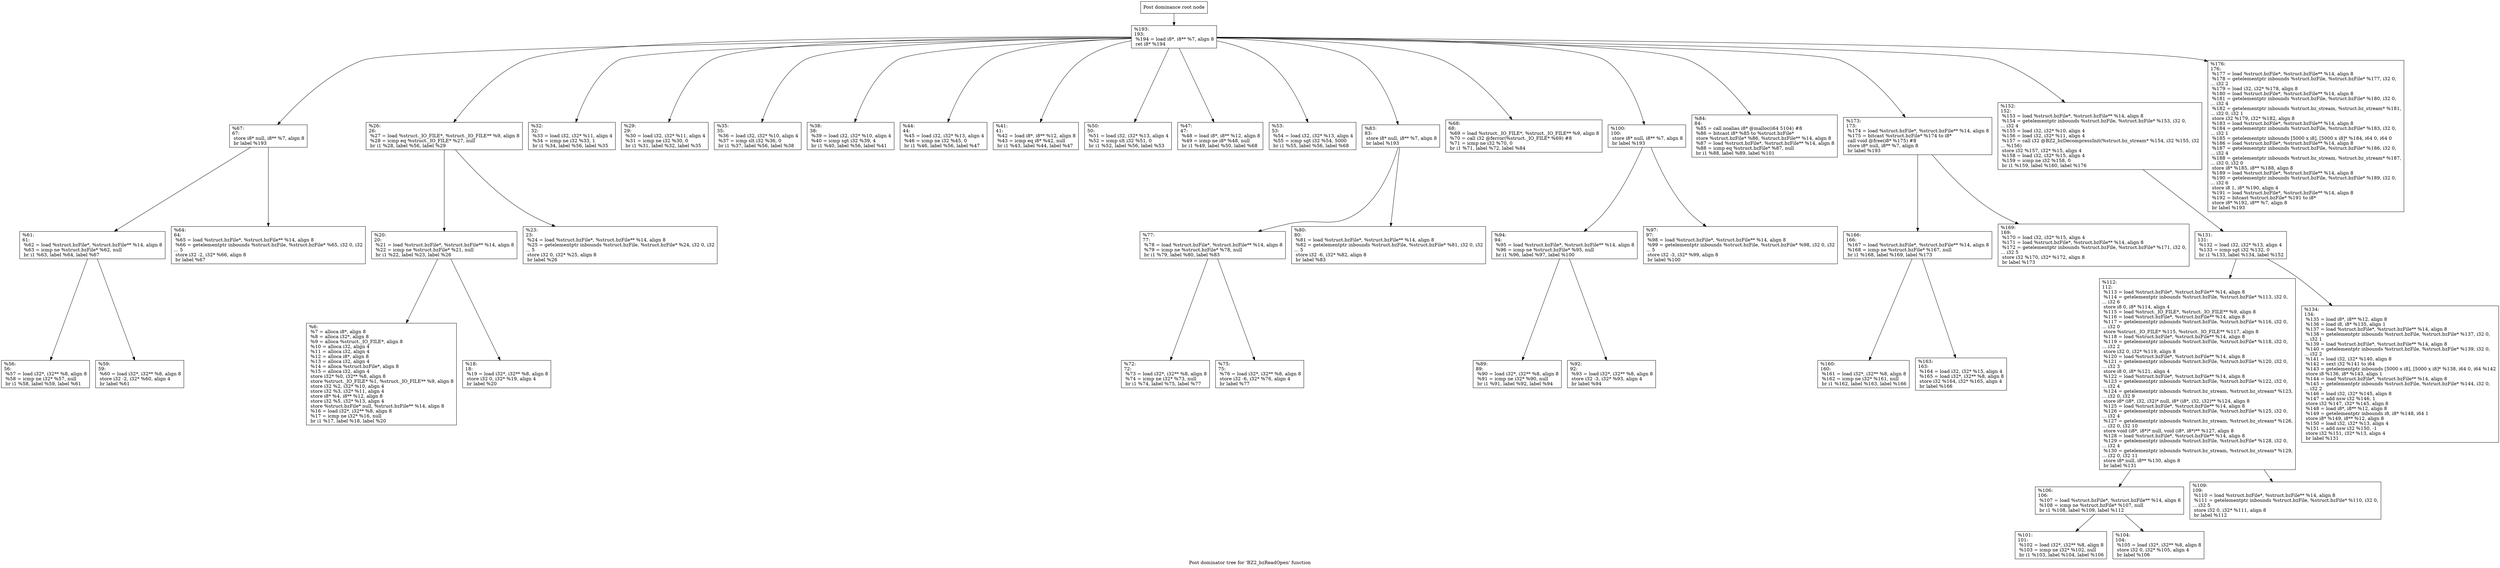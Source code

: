digraph "Post dominator tree for 'BZ2_bzReadOpen' function" {
	label="Post dominator tree for 'BZ2_bzReadOpen' function";

	Node0x15571e0 [shape=record,label="{Post dominance root node}"];
	Node0x15571e0 -> Node0x12a7f60;
	Node0x12a7f60 [shape=record,label="{%193:\l193:                                              \l  %194 = load i8*, i8** %7, align 8\l  ret i8* %194\l}"];
	Node0x12a7f60 -> Node0x1553f60;
	Node0x12a7f60 -> Node0x137db30;
	Node0x12a7f60 -> Node0x1560220;
	Node0x12a7f60 -> Node0x138d380;
	Node0x12a7f60 -> Node0x154c070;
	Node0x12a7f60 -> Node0x1559db0;
	Node0x12a7f60 -> Node0x15459d0;
	Node0x12a7f60 -> Node0x154c140;
	Node0x12a7f60 -> Node0x155bd70;
	Node0x12a7f60 -> Node0x1542fd0;
	Node0x12a7f60 -> Node0x1521370;
	Node0x12a7f60 -> Node0x148bac0;
	Node0x12a7f60 -> Node0x1484240;
	Node0x12a7f60 -> Node0x14f7780;
	Node0x12a7f60 -> Node0x15269f0;
	Node0x12a7f60 -> Node0x15f2670;
	Node0x12a7f60 -> Node0x15221a0;
	Node0x12a7f60 -> Node0x12d7850;
	Node0x1553f60 [shape=record,label="{%67:\l67:                                               \l  store i8* null, i8** %7, align 8\l  br label %193\l}"];
	Node0x1553f60 -> Node0x153afb0;
	Node0x1553f60 -> Node0x15d6f50;
	Node0x153afb0 [shape=record,label="{%61:\l61:                                               \l  %62 = load %struct.bzFile*, %struct.bzFile** %14, align 8\l  %63 = icmp ne %struct.bzFile* %62, null\l  br i1 %63, label %64, label %67\l}"];
	Node0x153afb0 -> Node0x14eb160;
	Node0x153afb0 -> Node0x154bdb0;
	Node0x14eb160 [shape=record,label="{%56:\l56:                                               \l  %57 = load i32*, i32** %8, align 8\l  %58 = icmp ne i32* %57, null\l  br i1 %58, label %59, label %61\l}"];
	Node0x154bdb0 [shape=record,label="{%59:\l59:                                               \l  %60 = load i32*, i32** %8, align 8\l  store i32 -2, i32* %60, align 4\l  br label %61\l}"];
	Node0x15d6f50 [shape=record,label="{%64:\l64:                                               \l  %65 = load %struct.bzFile*, %struct.bzFile** %14, align 8\l  %66 = getelementptr inbounds %struct.bzFile, %struct.bzFile* %65, i32 0, i32\l... 5\l  store i32 -2, i32* %66, align 8\l  br label %67\l}"];
	Node0x137db30 [shape=record,label="{%26:\l26:                                               \l  %27 = load %struct._IO_FILE*, %struct._IO_FILE** %9, align 8\l  %28 = icmp eq %struct._IO_FILE* %27, null\l  br i1 %28, label %56, label %29\l}"];
	Node0x137db30 -> Node0x15443a0;
	Node0x137db30 -> Node0x1561ae0;
	Node0x15443a0 [shape=record,label="{%20:\l20:                                               \l  %21 = load %struct.bzFile*, %struct.bzFile** %14, align 8\l  %22 = icmp ne %struct.bzFile* %21, null\l  br i1 %22, label %23, label %26\l}"];
	Node0x15443a0 -> Node0x154d880;
	Node0x15443a0 -> Node0x154ab50;
	Node0x154d880 [shape=record,label="{%6:\l  %7 = alloca i8*, align 8\l  %8 = alloca i32*, align 8\l  %9 = alloca %struct._IO_FILE*, align 8\l  %10 = alloca i32, align 4\l  %11 = alloca i32, align 4\l  %12 = alloca i8*, align 8\l  %13 = alloca i32, align 4\l  %14 = alloca %struct.bzFile*, align 8\l  %15 = alloca i32, align 4\l  store i32* %0, i32** %8, align 8\l  store %struct._IO_FILE* %1, %struct._IO_FILE** %9, align 8\l  store i32 %2, i32* %10, align 4\l  store i32 %3, i32* %11, align 4\l  store i8* %4, i8** %12, align 8\l  store i32 %5, i32* %13, align 4\l  store %struct.bzFile* null, %struct.bzFile** %14, align 8\l  %16 = load i32*, i32** %8, align 8\l  %17 = icmp ne i32* %16, null\l  br i1 %17, label %18, label %20\l}"];
	Node0x154ab50 [shape=record,label="{%18:\l18:                                               \l  %19 = load i32*, i32** %8, align 8\l  store i32 0, i32* %19, align 4\l  br label %20\l}"];
	Node0x1561ae0 [shape=record,label="{%23:\l23:                                               \l  %24 = load %struct.bzFile*, %struct.bzFile** %14, align 8\l  %25 = getelementptr inbounds %struct.bzFile, %struct.bzFile* %24, i32 0, i32\l... 5\l  store i32 0, i32* %25, align 8\l  br label %26\l}"];
	Node0x1560220 [shape=record,label="{%32:\l32:                                               \l  %33 = load i32, i32* %11, align 4\l  %34 = icmp ne i32 %33, 1\l  br i1 %34, label %56, label %35\l}"];
	Node0x138d380 [shape=record,label="{%29:\l29:                                               \l  %30 = load i32, i32* %11, align 4\l  %31 = icmp ne i32 %30, 0\l  br i1 %31, label %32, label %35\l}"];
	Node0x154c070 [shape=record,label="{%35:\l35:                                               \l  %36 = load i32, i32* %10, align 4\l  %37 = icmp slt i32 %36, 0\l  br i1 %37, label %56, label %38\l}"];
	Node0x1559db0 [shape=record,label="{%38:\l38:                                               \l  %39 = load i32, i32* %10, align 4\l  %40 = icmp sgt i32 %39, 4\l  br i1 %40, label %56, label %41\l}"];
	Node0x15459d0 [shape=record,label="{%44:\l44:                                               \l  %45 = load i32, i32* %13, align 4\l  %46 = icmp ne i32 %45, 0\l  br i1 %46, label %56, label %47\l}"];
	Node0x154c140 [shape=record,label="{%41:\l41:                                               \l  %42 = load i8*, i8** %12, align 8\l  %43 = icmp eq i8* %42, null\l  br i1 %43, label %44, label %47\l}"];
	Node0x155bd70 [shape=record,label="{%50:\l50:                                               \l  %51 = load i32, i32* %13, align 4\l  %52 = icmp slt i32 %51, 0\l  br i1 %52, label %56, label %53\l}"];
	Node0x1542fd0 [shape=record,label="{%47:\l47:                                               \l  %48 = load i8*, i8** %12, align 8\l  %49 = icmp ne i8* %48, null\l  br i1 %49, label %50, label %68\l}"];
	Node0x1521370 [shape=record,label="{%53:\l53:                                               \l  %54 = load i32, i32* %13, align 4\l  %55 = icmp sgt i32 %54, 5000\l  br i1 %55, label %56, label %68\l}"];
	Node0x148bac0 [shape=record,label="{%83:\l83:                                               \l  store i8* null, i8** %7, align 8\l  br label %193\l}"];
	Node0x148bac0 -> Node0x13921b0;
	Node0x148bac0 -> Node0x15c5020;
	Node0x13921b0 [shape=record,label="{%77:\l77:                                               \l  %78 = load %struct.bzFile*, %struct.bzFile** %14, align 8\l  %79 = icmp ne %struct.bzFile* %78, null\l  br i1 %79, label %80, label %83\l}"];
	Node0x13921b0 -> Node0x15ce920;
	Node0x13921b0 -> Node0x15e84f0;
	Node0x15ce920 [shape=record,label="{%72:\l72:                                               \l  %73 = load i32*, i32** %8, align 8\l  %74 = icmp ne i32* %73, null\l  br i1 %74, label %75, label %77\l}"];
	Node0x15e84f0 [shape=record,label="{%75:\l75:                                               \l  %76 = load i32*, i32** %8, align 8\l  store i32 -6, i32* %76, align 4\l  br label %77\l}"];
	Node0x15c5020 [shape=record,label="{%80:\l80:                                               \l  %81 = load %struct.bzFile*, %struct.bzFile** %14, align 8\l  %82 = getelementptr inbounds %struct.bzFile, %struct.bzFile* %81, i32 0, i32\l... 5\l  store i32 -6, i32* %82, align 8\l  br label %83\l}"];
	Node0x1484240 [shape=record,label="{%68:\l68:                                               \l  %69 = load %struct._IO_FILE*, %struct._IO_FILE** %9, align 8\l  %70 = call i32 @ferror(%struct._IO_FILE* %69) #8\l  %71 = icmp ne i32 %70, 0\l  br i1 %71, label %72, label %84\l}"];
	Node0x14f7780 [shape=record,label="{%100:\l100:                                              \l  store i8* null, i8** %7, align 8\l  br label %193\l}"];
	Node0x14f7780 -> Node0x154b000;
	Node0x14f7780 -> Node0x137d360;
	Node0x154b000 [shape=record,label="{%94:\l94:                                               \l  %95 = load %struct.bzFile*, %struct.bzFile** %14, align 8\l  %96 = icmp ne %struct.bzFile* %95, null\l  br i1 %96, label %97, label %100\l}"];
	Node0x154b000 -> Node0x151e650;
	Node0x154b000 -> Node0x15411a0;
	Node0x151e650 [shape=record,label="{%89:\l89:                                               \l  %90 = load i32*, i32** %8, align 8\l  %91 = icmp ne i32* %90, null\l  br i1 %91, label %92, label %94\l}"];
	Node0x15411a0 [shape=record,label="{%92:\l92:                                               \l  %93 = load i32*, i32** %8, align 8\l  store i32 -3, i32* %93, align 4\l  br label %94\l}"];
	Node0x137d360 [shape=record,label="{%97:\l97:                                               \l  %98 = load %struct.bzFile*, %struct.bzFile** %14, align 8\l  %99 = getelementptr inbounds %struct.bzFile, %struct.bzFile* %98, i32 0, i32\l... 5\l  store i32 -3, i32* %99, align 8\l  br label %100\l}"];
	Node0x15269f0 [shape=record,label="{%84:\l84:                                               \l  %85 = call noalias i8* @malloc(i64 5104) #8\l  %86 = bitcast i8* %85 to %struct.bzFile*\l  store %struct.bzFile* %86, %struct.bzFile** %14, align 8\l  %87 = load %struct.bzFile*, %struct.bzFile** %14, align 8\l  %88 = icmp eq %struct.bzFile* %87, null\l  br i1 %88, label %89, label %101\l}"];
	Node0x15f2670 [shape=record,label="{%173:\l173:                                              \l  %174 = load %struct.bzFile*, %struct.bzFile** %14, align 8\l  %175 = bitcast %struct.bzFile* %174 to i8*\l  call void @free(i8* %175) #8\l  store i8* null, i8** %7, align 8\l  br label %193\l}"];
	Node0x15f2670 -> Node0x15cbc50;
	Node0x15f2670 -> Node0x13813e0;
	Node0x15cbc50 [shape=record,label="{%166:\l166:                                              \l  %167 = load %struct.bzFile*, %struct.bzFile** %14, align 8\l  %168 = icmp ne %struct.bzFile* %167, null\l  br i1 %168, label %169, label %173\l}"];
	Node0x15cbc50 -> Node0x1497ed0;
	Node0x15cbc50 -> Node0x13907a0;
	Node0x1497ed0 [shape=record,label="{%160:\l160:                                              \l  %161 = load i32*, i32** %8, align 8\l  %162 = icmp ne i32* %161, null\l  br i1 %162, label %163, label %166\l}"];
	Node0x13907a0 [shape=record,label="{%163:\l163:                                              \l  %164 = load i32, i32* %15, align 4\l  %165 = load i32*, i32** %8, align 8\l  store i32 %164, i32* %165, align 4\l  br label %166\l}"];
	Node0x13813e0 [shape=record,label="{%169:\l169:                                              \l  %170 = load i32, i32* %15, align 4\l  %171 = load %struct.bzFile*, %struct.bzFile** %14, align 8\l  %172 = getelementptr inbounds %struct.bzFile, %struct.bzFile* %171, i32 0,\l... i32 5\l  store i32 %170, i32* %172, align 8\l  br label %173\l}"];
	Node0x15221a0 [shape=record,label="{%152:\l152:                                              \l  %153 = load %struct.bzFile*, %struct.bzFile** %14, align 8\l  %154 = getelementptr inbounds %struct.bzFile, %struct.bzFile* %153, i32 0,\l... i32 4\l  %155 = load i32, i32* %10, align 4\l  %156 = load i32, i32* %11, align 4\l  %157 = call i32 @BZ2_bzDecompressInit(%struct.bz_stream* %154, i32 %155, i32\l... %156)\l  store i32 %157, i32* %15, align 4\l  %158 = load i32, i32* %15, align 4\l  %159 = icmp ne i32 %158, 0\l  br i1 %159, label %160, label %176\l}"];
	Node0x15221a0 -> Node0x1559a40;
	Node0x1559a40 [shape=record,label="{%131:\l131:                                              \l  %132 = load i32, i32* %13, align 4\l  %133 = icmp sgt i32 %132, 0\l  br i1 %133, label %134, label %152\l}"];
	Node0x1559a40 -> Node0x14e93e0;
	Node0x1559a40 -> Node0x1355790;
	Node0x14e93e0 [shape=record,label="{%112:\l112:                                              \l  %113 = load %struct.bzFile*, %struct.bzFile** %14, align 8\l  %114 = getelementptr inbounds %struct.bzFile, %struct.bzFile* %113, i32 0,\l... i32 6\l  store i8 0, i8* %114, align 4\l  %115 = load %struct._IO_FILE*, %struct._IO_FILE** %9, align 8\l  %116 = load %struct.bzFile*, %struct.bzFile** %14, align 8\l  %117 = getelementptr inbounds %struct.bzFile, %struct.bzFile* %116, i32 0,\l... i32 0\l  store %struct._IO_FILE* %115, %struct._IO_FILE** %117, align 8\l  %118 = load %struct.bzFile*, %struct.bzFile** %14, align 8\l  %119 = getelementptr inbounds %struct.bzFile, %struct.bzFile* %118, i32 0,\l... i32 2\l  store i32 0, i32* %119, align 8\l  %120 = load %struct.bzFile*, %struct.bzFile** %14, align 8\l  %121 = getelementptr inbounds %struct.bzFile, %struct.bzFile* %120, i32 0,\l... i32 3\l  store i8 0, i8* %121, align 4\l  %122 = load %struct.bzFile*, %struct.bzFile** %14, align 8\l  %123 = getelementptr inbounds %struct.bzFile, %struct.bzFile* %122, i32 0,\l... i32 4\l  %124 = getelementptr inbounds %struct.bz_stream, %struct.bz_stream* %123,\l... i32 0, i32 9\l  store i8* (i8*, i32, i32)* null, i8* (i8*, i32, i32)** %124, align 8\l  %125 = load %struct.bzFile*, %struct.bzFile** %14, align 8\l  %126 = getelementptr inbounds %struct.bzFile, %struct.bzFile* %125, i32 0,\l... i32 4\l  %127 = getelementptr inbounds %struct.bz_stream, %struct.bz_stream* %126,\l... i32 0, i32 10\l  store void (i8*, i8*)* null, void (i8*, i8*)** %127, align 8\l  %128 = load %struct.bzFile*, %struct.bzFile** %14, align 8\l  %129 = getelementptr inbounds %struct.bzFile, %struct.bzFile* %128, i32 0,\l... i32 4\l  %130 = getelementptr inbounds %struct.bz_stream, %struct.bz_stream* %129,\l... i32 0, i32 11\l  store i8* null, i8** %130, align 8\l  br label %131\l}"];
	Node0x14e93e0 -> Node0x12a7a80;
	Node0x14e93e0 -> Node0x15572b0;
	Node0x12a7a80 [shape=record,label="{%106:\l106:                                              \l  %107 = load %struct.bzFile*, %struct.bzFile** %14, align 8\l  %108 = icmp ne %struct.bzFile* %107, null\l  br i1 %108, label %109, label %112\l}"];
	Node0x12a7a80 -> Node0x1532ca0;
	Node0x12a7a80 -> Node0x15182b0;
	Node0x1532ca0 [shape=record,label="{%101:\l101:                                              \l  %102 = load i32*, i32** %8, align 8\l  %103 = icmp ne i32* %102, null\l  br i1 %103, label %104, label %106\l}"];
	Node0x15182b0 [shape=record,label="{%104:\l104:                                              \l  %105 = load i32*, i32** %8, align 8\l  store i32 0, i32* %105, align 4\l  br label %106\l}"];
	Node0x15572b0 [shape=record,label="{%109:\l109:                                              \l  %110 = load %struct.bzFile*, %struct.bzFile** %14, align 8\l  %111 = getelementptr inbounds %struct.bzFile, %struct.bzFile* %110, i32 0,\l... i32 5\l  store i32 0, i32* %111, align 8\l  br label %112\l}"];
	Node0x1355790 [shape=record,label="{%134:\l134:                                              \l  %135 = load i8*, i8** %12, align 8\l  %136 = load i8, i8* %135, align 1\l  %137 = load %struct.bzFile*, %struct.bzFile** %14, align 8\l  %138 = getelementptr inbounds %struct.bzFile, %struct.bzFile* %137, i32 0,\l... i32 1\l  %139 = load %struct.bzFile*, %struct.bzFile** %14, align 8\l  %140 = getelementptr inbounds %struct.bzFile, %struct.bzFile* %139, i32 0,\l... i32 2\l  %141 = load i32, i32* %140, align 8\l  %142 = sext i32 %141 to i64\l  %143 = getelementptr inbounds [5000 x i8], [5000 x i8]* %138, i64 0, i64 %142\l  store i8 %136, i8* %143, align 1\l  %144 = load %struct.bzFile*, %struct.bzFile** %14, align 8\l  %145 = getelementptr inbounds %struct.bzFile, %struct.bzFile* %144, i32 0,\l... i32 2\l  %146 = load i32, i32* %145, align 8\l  %147 = add nsw i32 %146, 1\l  store i32 %147, i32* %145, align 8\l  %148 = load i8*, i8** %12, align 8\l  %149 = getelementptr inbounds i8, i8* %148, i64 1\l  store i8* %149, i8** %12, align 8\l  %150 = load i32, i32* %13, align 4\l  %151 = add nsw i32 %150, -1\l  store i32 %151, i32* %13, align 4\l  br label %131\l}"];
	Node0x12d7850 [shape=record,label="{%176:\l176:                                              \l  %177 = load %struct.bzFile*, %struct.bzFile** %14, align 8\l  %178 = getelementptr inbounds %struct.bzFile, %struct.bzFile* %177, i32 0,\l... i32 2\l  %179 = load i32, i32* %178, align 8\l  %180 = load %struct.bzFile*, %struct.bzFile** %14, align 8\l  %181 = getelementptr inbounds %struct.bzFile, %struct.bzFile* %180, i32 0,\l... i32 4\l  %182 = getelementptr inbounds %struct.bz_stream, %struct.bz_stream* %181,\l... i32 0, i32 1\l  store i32 %179, i32* %182, align 8\l  %183 = load %struct.bzFile*, %struct.bzFile** %14, align 8\l  %184 = getelementptr inbounds %struct.bzFile, %struct.bzFile* %183, i32 0,\l... i32 1\l  %185 = getelementptr inbounds [5000 x i8], [5000 x i8]* %184, i64 0, i64 0\l  %186 = load %struct.bzFile*, %struct.bzFile** %14, align 8\l  %187 = getelementptr inbounds %struct.bzFile, %struct.bzFile* %186, i32 0,\l... i32 4\l  %188 = getelementptr inbounds %struct.bz_stream, %struct.bz_stream* %187,\l... i32 0, i32 0\l  store i8* %185, i8** %188, align 8\l  %189 = load %struct.bzFile*, %struct.bzFile** %14, align 8\l  %190 = getelementptr inbounds %struct.bzFile, %struct.bzFile* %189, i32 0,\l... i32 6\l  store i8 1, i8* %190, align 4\l  %191 = load %struct.bzFile*, %struct.bzFile** %14, align 8\l  %192 = bitcast %struct.bzFile* %191 to i8*\l  store i8* %192, i8** %7, align 8\l  br label %193\l}"];
}
